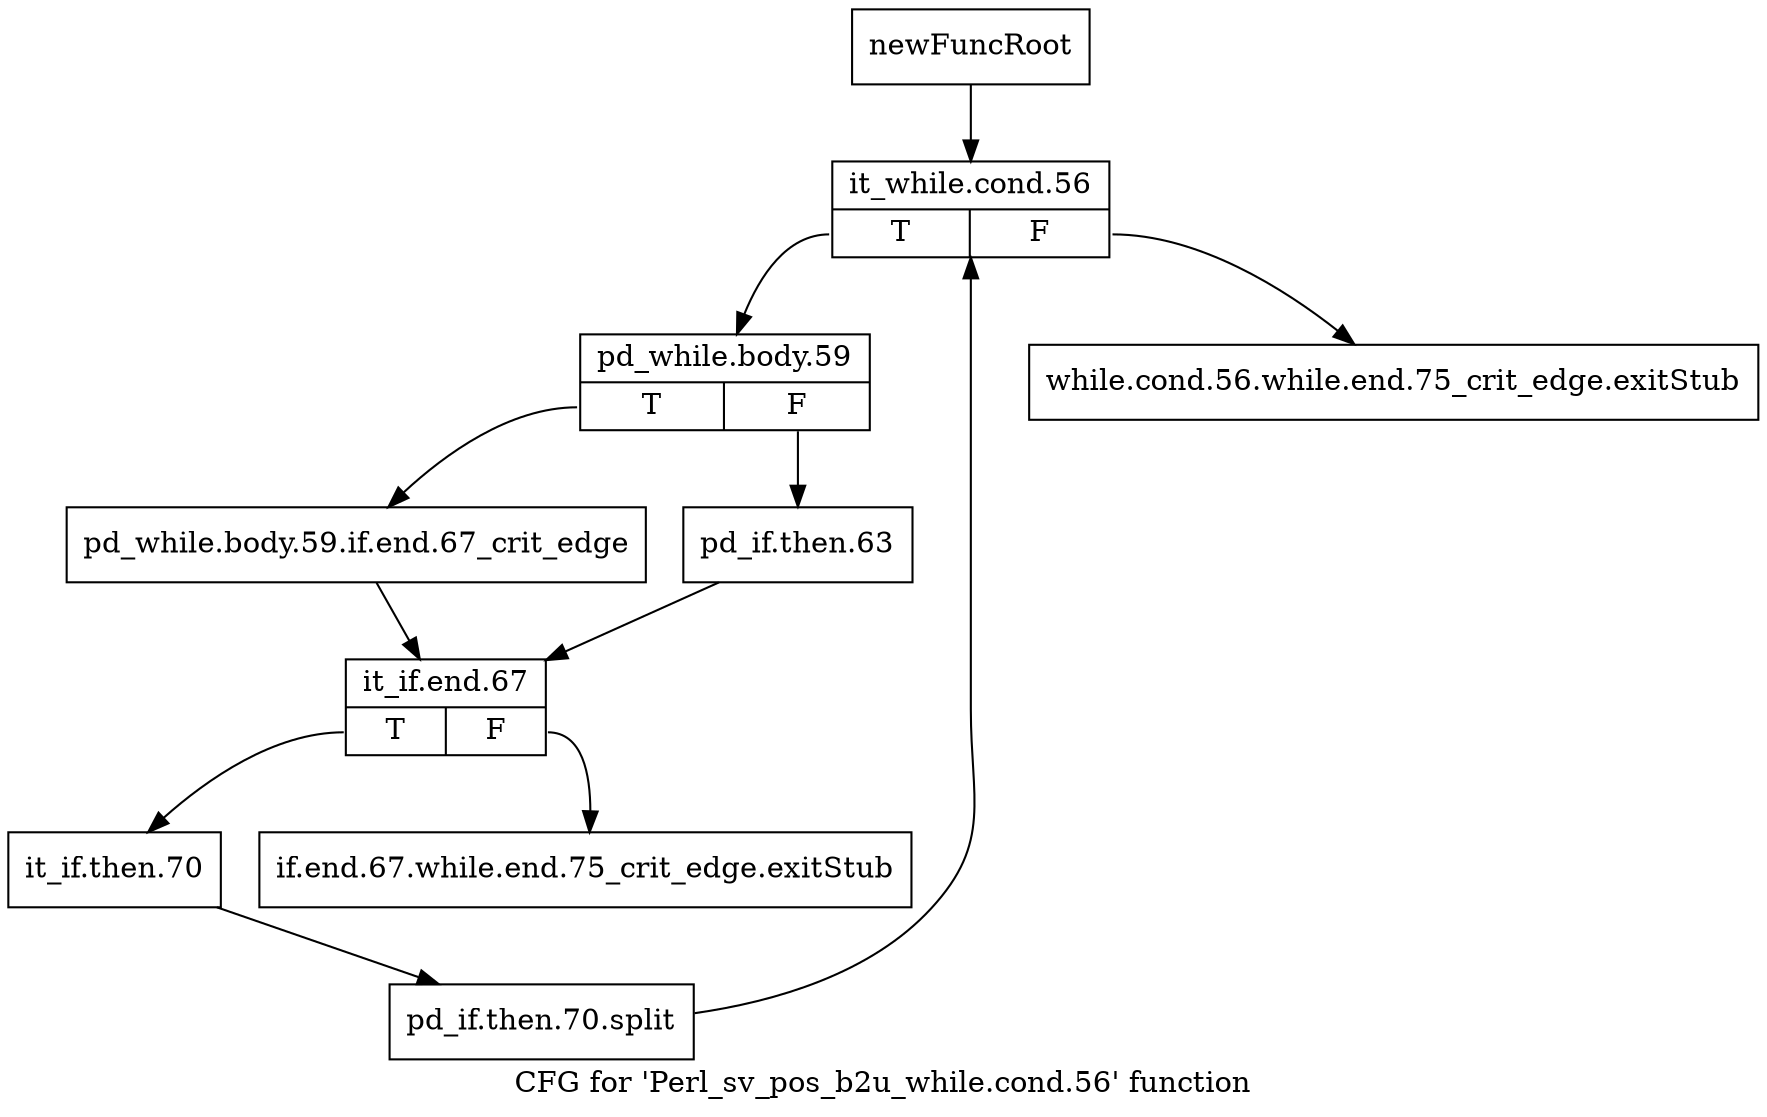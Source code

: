 digraph "CFG for 'Perl_sv_pos_b2u_while.cond.56' function" {
	label="CFG for 'Perl_sv_pos_b2u_while.cond.56' function";

	Node0x54913d0 [shape=record,label="{newFuncRoot}"];
	Node0x54913d0 -> Node0x54914c0;
	Node0x5491420 [shape=record,label="{while.cond.56.while.end.75_crit_edge.exitStub}"];
	Node0x5491470 [shape=record,label="{if.end.67.while.end.75_crit_edge.exitStub}"];
	Node0x54914c0 [shape=record,label="{it_while.cond.56|{<s0>T|<s1>F}}"];
	Node0x54914c0:s0 -> Node0x5491510;
	Node0x54914c0:s1 -> Node0x5491420;
	Node0x5491510 [shape=record,label="{pd_while.body.59|{<s0>T|<s1>F}}"];
	Node0x5491510:s0 -> Node0x54915b0;
	Node0x5491510:s1 -> Node0x5491560;
	Node0x5491560 [shape=record,label="{pd_if.then.63}"];
	Node0x5491560 -> Node0x5491600;
	Node0x54915b0 [shape=record,label="{pd_while.body.59.if.end.67_crit_edge}"];
	Node0x54915b0 -> Node0x5491600;
	Node0x5491600 [shape=record,label="{it_if.end.67|{<s0>T|<s1>F}}"];
	Node0x5491600:s0 -> Node0x5491650;
	Node0x5491600:s1 -> Node0x5491470;
	Node0x5491650 [shape=record,label="{it_if.then.70}"];
	Node0x5491650 -> Node0x6eb7df0;
	Node0x6eb7df0 [shape=record,label="{pd_if.then.70.split}"];
	Node0x6eb7df0 -> Node0x54914c0;
}
